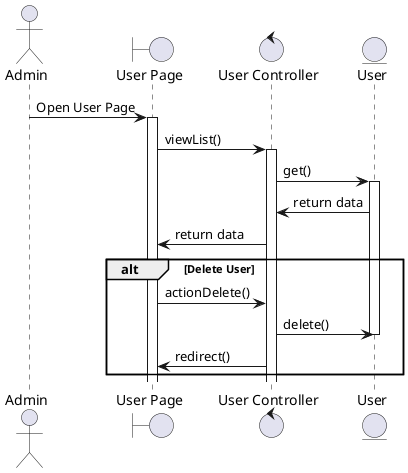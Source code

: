 @startuml

actor Admin
boundary "User Page" as UserPage  
control "User Controller" as UserController
entity "User" as User


Admin -> UserPage : Open User Page
activate UserPage
UserPage -> UserController : viewList()
activate UserController
UserController -> User : get()
activate User
User -> UserController : return data
UserController -> UserPage : return data

alt Delete User
    UserPage -> UserController : actionDelete()
    UserController -> User : delete()
    deactivate User
    UserController -> UserPage : redirect()
end


@enduml